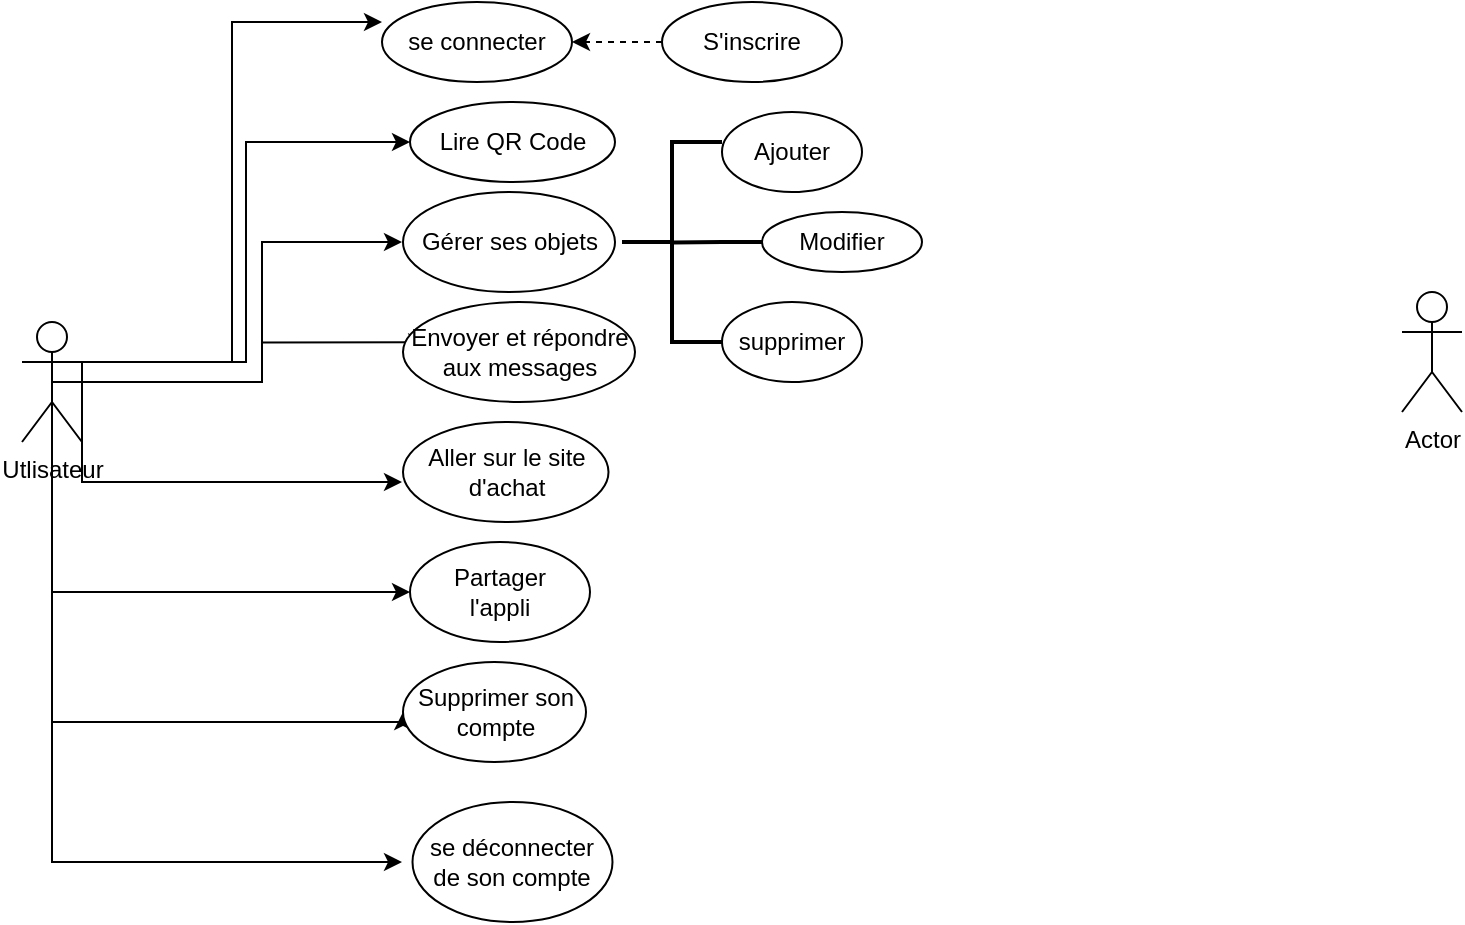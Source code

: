 <mxfile version="21.3.6" type="github">
  <diagram name="Page-1" id="lRozzrzec7q26bja8JYh">
    <mxGraphModel dx="431" dy="247" grid="1" gridSize="10" guides="1" tooltips="1" connect="1" arrows="1" fold="1" page="1" pageScale="1" pageWidth="827" pageHeight="1169" math="0" shadow="0">
      <root>
        <mxCell id="0" />
        <mxCell id="1" parent="0" />
        <mxCell id="nc1XppjEyC4-wOkGGgJu-18" style="edgeStyle=orthogonalEdgeStyle;rounded=0;orthogonalLoop=1;jettySize=auto;html=1;exitX=1;exitY=0.333;exitDx=0;exitDy=0;exitPerimeter=0;entryX=0;entryY=0.25;entryDx=0;entryDy=0;entryPerimeter=0;" edge="1" parent="1" source="nc1XppjEyC4-wOkGGgJu-1" target="nc1XppjEyC4-wOkGGgJu-4">
          <mxGeometry relative="1" as="geometry" />
        </mxCell>
        <mxCell id="nc1XppjEyC4-wOkGGgJu-21" style="edgeStyle=orthogonalEdgeStyle;rounded=0;orthogonalLoop=1;jettySize=auto;html=1;exitX=1;exitY=0.333;exitDx=0;exitDy=0;exitPerimeter=0;entryX=0;entryY=0.5;entryDx=0;entryDy=0;" edge="1" parent="1" source="nc1XppjEyC4-wOkGGgJu-1" target="nc1XppjEyC4-wOkGGgJu-5">
          <mxGeometry relative="1" as="geometry" />
        </mxCell>
        <mxCell id="nc1XppjEyC4-wOkGGgJu-22" style="edgeStyle=orthogonalEdgeStyle;rounded=0;orthogonalLoop=1;jettySize=auto;html=1;exitX=0.5;exitY=0.5;exitDx=0;exitDy=0;exitPerimeter=0;" edge="1" parent="1" source="nc1XppjEyC4-wOkGGgJu-1">
          <mxGeometry relative="1" as="geometry">
            <mxPoint x="210" y="150" as="targetPoint" />
            <Array as="points">
              <mxPoint x="140" y="220" />
              <mxPoint x="140" y="150" />
            </Array>
          </mxGeometry>
        </mxCell>
        <mxCell id="nc1XppjEyC4-wOkGGgJu-24" style="edgeStyle=orthogonalEdgeStyle;rounded=0;orthogonalLoop=1;jettySize=auto;html=1;exitX=0.5;exitY=0.5;exitDx=0;exitDy=0;exitPerimeter=0;entryX=0.1;entryY=0.403;entryDx=0;entryDy=0;entryPerimeter=0;" edge="1" parent="1" source="nc1XppjEyC4-wOkGGgJu-1" target="nc1XppjEyC4-wOkGGgJu-7">
          <mxGeometry relative="1" as="geometry">
            <Array as="points">
              <mxPoint x="140" y="220" />
              <mxPoint x="140" y="200" />
            </Array>
          </mxGeometry>
        </mxCell>
        <mxCell id="nc1XppjEyC4-wOkGGgJu-25" style="edgeStyle=orthogonalEdgeStyle;rounded=0;orthogonalLoop=1;jettySize=auto;html=1;exitX=1;exitY=0.333;exitDx=0;exitDy=0;exitPerimeter=0;" edge="1" parent="1" source="nc1XppjEyC4-wOkGGgJu-1">
          <mxGeometry relative="1" as="geometry">
            <mxPoint x="210" y="270" as="targetPoint" />
            <Array as="points">
              <mxPoint x="50" y="270" />
            </Array>
          </mxGeometry>
        </mxCell>
        <mxCell id="nc1XppjEyC4-wOkGGgJu-26" style="edgeStyle=orthogonalEdgeStyle;rounded=0;orthogonalLoop=1;jettySize=auto;html=1;exitX=0.5;exitY=0.5;exitDx=0;exitDy=0;exitPerimeter=0;entryX=0;entryY=0.5;entryDx=0;entryDy=0;" edge="1" parent="1" source="nc1XppjEyC4-wOkGGgJu-1" target="nc1XppjEyC4-wOkGGgJu-12">
          <mxGeometry relative="1" as="geometry">
            <Array as="points">
              <mxPoint x="35" y="325" />
            </Array>
          </mxGeometry>
        </mxCell>
        <mxCell id="nc1XppjEyC4-wOkGGgJu-27" style="edgeStyle=orthogonalEdgeStyle;rounded=0;orthogonalLoop=1;jettySize=auto;html=1;exitX=0.5;exitY=0.5;exitDx=0;exitDy=0;exitPerimeter=0;entryX=0;entryY=0.5;entryDx=0;entryDy=0;" edge="1" parent="1" source="nc1XppjEyC4-wOkGGgJu-1" target="nc1XppjEyC4-wOkGGgJu-16">
          <mxGeometry relative="1" as="geometry">
            <mxPoint x="200" y="390" as="targetPoint" />
            <Array as="points">
              <mxPoint x="35" y="390" />
              <mxPoint x="210" y="390" />
            </Array>
          </mxGeometry>
        </mxCell>
        <mxCell id="nc1XppjEyC4-wOkGGgJu-28" style="edgeStyle=orthogonalEdgeStyle;rounded=0;orthogonalLoop=1;jettySize=auto;html=1;exitX=0.5;exitY=0.5;exitDx=0;exitDy=0;exitPerimeter=0;" edge="1" parent="1" source="nc1XppjEyC4-wOkGGgJu-1">
          <mxGeometry relative="1" as="geometry">
            <mxPoint x="210" y="460" as="targetPoint" />
            <Array as="points">
              <mxPoint x="35" y="460" />
            </Array>
          </mxGeometry>
        </mxCell>
        <mxCell id="nc1XppjEyC4-wOkGGgJu-1" value="Utlisateur" style="shape=umlActor;verticalLabelPosition=bottom;verticalAlign=top;html=1;outlineConnect=0;" vertex="1" parent="1">
          <mxGeometry x="20" y="190" width="30" height="60" as="geometry" />
        </mxCell>
        <mxCell id="nc1XppjEyC4-wOkGGgJu-2" value="Actor" style="shape=umlActor;verticalLabelPosition=bottom;verticalAlign=top;html=1;outlineConnect=0;" vertex="1" parent="1">
          <mxGeometry x="710" y="175" width="30" height="60" as="geometry" />
        </mxCell>
        <mxCell id="nc1XppjEyC4-wOkGGgJu-15" style="edgeStyle=orthogonalEdgeStyle;rounded=0;orthogonalLoop=1;jettySize=auto;html=1;entryX=1;entryY=0.5;entryDx=0;entryDy=0;dashed=1;" edge="1" parent="1" source="nc1XppjEyC4-wOkGGgJu-3" target="nc1XppjEyC4-wOkGGgJu-4">
          <mxGeometry relative="1" as="geometry" />
        </mxCell>
        <mxCell id="nc1XppjEyC4-wOkGGgJu-3" value="S&#39;inscrire" style="ellipse;whiteSpace=wrap;html=1;" vertex="1" parent="1">
          <mxGeometry x="340" y="30" width="90" height="40" as="geometry" />
        </mxCell>
        <mxCell id="nc1XppjEyC4-wOkGGgJu-4" value="se connecter" style="ellipse;whiteSpace=wrap;html=1;" vertex="1" parent="1">
          <mxGeometry x="200" y="30" width="95" height="40" as="geometry" />
        </mxCell>
        <mxCell id="nc1XppjEyC4-wOkGGgJu-5" value="Lire QR Code" style="ellipse;whiteSpace=wrap;html=1;" vertex="1" parent="1">
          <mxGeometry x="214" y="80" width="102.5" height="40" as="geometry" />
        </mxCell>
        <mxCell id="nc1XppjEyC4-wOkGGgJu-6" value="Gérer ses objets" style="ellipse;whiteSpace=wrap;html=1;" vertex="1" parent="1">
          <mxGeometry x="210.5" y="125" width="106" height="50" as="geometry" />
        </mxCell>
        <mxCell id="nc1XppjEyC4-wOkGGgJu-7" value="Envoyer et répondre aux messages" style="ellipse;whiteSpace=wrap;html=1;" vertex="1" parent="1">
          <mxGeometry x="210.5" y="180" width="116" height="50" as="geometry" />
        </mxCell>
        <mxCell id="nc1XppjEyC4-wOkGGgJu-8" value="Aller sur le site d&#39;achat" style="ellipse;whiteSpace=wrap;html=1;" vertex="1" parent="1">
          <mxGeometry x="210.5" y="240" width="102.75" height="50" as="geometry" />
        </mxCell>
        <mxCell id="nc1XppjEyC4-wOkGGgJu-12" value="Partager&lt;br&gt;l&#39;appli" style="ellipse;whiteSpace=wrap;html=1;" vertex="1" parent="1">
          <mxGeometry x="214" y="300" width="90" height="50" as="geometry" />
        </mxCell>
        <mxCell id="nc1XppjEyC4-wOkGGgJu-13" value="se déconnecter&lt;br&gt;de son compte" style="ellipse;whiteSpace=wrap;html=1;" vertex="1" parent="1">
          <mxGeometry x="215.25" y="430" width="100" height="60" as="geometry" />
        </mxCell>
        <mxCell id="nc1XppjEyC4-wOkGGgJu-16" value="Supprimer son compte" style="ellipse;whiteSpace=wrap;html=1;" vertex="1" parent="1">
          <mxGeometry x="210.5" y="360" width="91.5" height="50" as="geometry" />
        </mxCell>
        <mxCell id="nc1XppjEyC4-wOkGGgJu-41" style="edgeStyle=orthogonalEdgeStyle;rounded=0;orthogonalLoop=1;jettySize=auto;html=1;exitX=0;exitY=0.5;exitDx=0;exitDy=0;entryX=0.511;entryY=0.502;entryDx=0;entryDy=0;entryPerimeter=0;endArrow=none;endFill=0;strokeWidth=2;" edge="1" parent="1" source="nc1XppjEyC4-wOkGGgJu-29" target="nc1XppjEyC4-wOkGGgJu-36">
          <mxGeometry relative="1" as="geometry" />
        </mxCell>
        <mxCell id="nc1XppjEyC4-wOkGGgJu-29" value="Modifier" style="ellipse;whiteSpace=wrap;html=1;" vertex="1" parent="1">
          <mxGeometry x="390" y="135" width="80" height="30" as="geometry" />
        </mxCell>
        <mxCell id="nc1XppjEyC4-wOkGGgJu-30" value="Ajouter" style="ellipse;whiteSpace=wrap;html=1;" vertex="1" parent="1">
          <mxGeometry x="370" y="85" width="70" height="40" as="geometry" />
        </mxCell>
        <mxCell id="nc1XppjEyC4-wOkGGgJu-31" value="supprimer" style="ellipse;whiteSpace=wrap;html=1;" vertex="1" parent="1">
          <mxGeometry x="370" y="180" width="70" height="40" as="geometry" />
        </mxCell>
        <mxCell id="nc1XppjEyC4-wOkGGgJu-36" value="" style="strokeWidth=2;html=1;shape=mxgraph.flowchart.annotation_2;align=left;labelPosition=right;pointerEvents=1;" vertex="1" parent="1">
          <mxGeometry x="320" y="100" width="50" height="100" as="geometry" />
        </mxCell>
      </root>
    </mxGraphModel>
  </diagram>
</mxfile>
